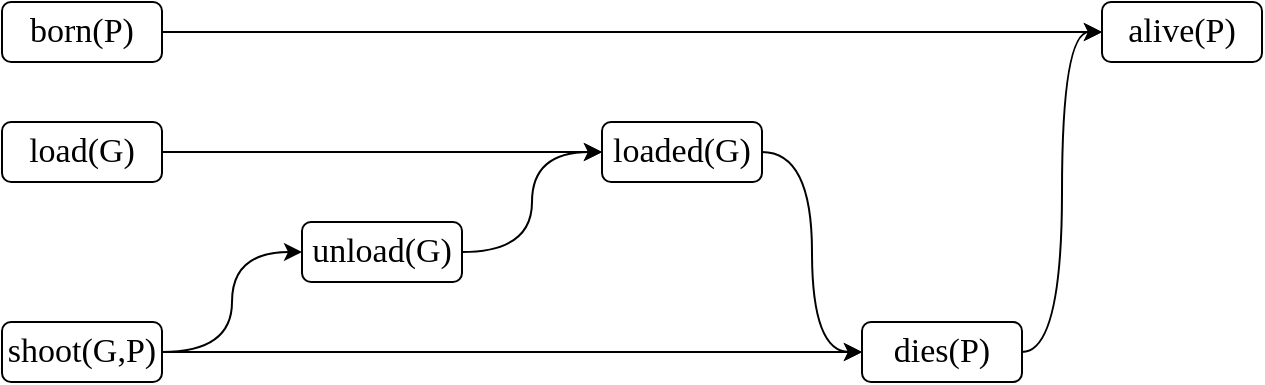 <mxfile version="14.6.13" type="device"><diagram id="JaZhrCnkZ7uPk0mzBRTK" name="Page-1"><mxGraphModel dx="1368" dy="816" grid="1" gridSize="10" guides="1" tooltips="1" connect="1" arrows="1" fold="1" page="1" pageScale="1" pageWidth="827" pageHeight="1169" math="0" shadow="0"><root><mxCell id="0"/><mxCell id="1" parent="0"/><mxCell id="G9XzUYTkInvydK_u6pr_-11" style="edgeStyle=orthogonalEdgeStyle;curved=1;rounded=0;orthogonalLoop=1;jettySize=auto;html=1;exitX=1;exitY=0.5;exitDx=0;exitDy=0;entryX=0;entryY=0.5;entryDx=0;entryDy=0;" edge="1" parent="1" source="G9XzUYTkInvydK_u6pr_-1" target="G9XzUYTkInvydK_u6pr_-2"><mxGeometry relative="1" as="geometry"/></mxCell><mxCell id="G9XzUYTkInvydK_u6pr_-1" value="&lt;font face=&quot;Times New Roman&quot; style=&quot;font-size: 17px&quot;&gt;load(G)&lt;/font&gt;" style="rounded=1;whiteSpace=wrap;html=1;" vertex="1" parent="1"><mxGeometry x="70" y="460" width="80" height="30" as="geometry"/></mxCell><mxCell id="G9XzUYTkInvydK_u6pr_-10" style="edgeStyle=orthogonalEdgeStyle;curved=1;rounded=0;orthogonalLoop=1;jettySize=auto;html=1;exitX=1;exitY=0.5;exitDx=0;exitDy=0;entryX=0;entryY=0.5;entryDx=0;entryDy=0;" edge="1" parent="1" source="G9XzUYTkInvydK_u6pr_-2" target="G9XzUYTkInvydK_u6pr_-6"><mxGeometry relative="1" as="geometry"/></mxCell><mxCell id="G9XzUYTkInvydK_u6pr_-2" value="&lt;font face=&quot;Times New Roman&quot; style=&quot;font-size: 17px&quot;&gt;loaded(G)&lt;/font&gt;" style="rounded=1;whiteSpace=wrap;html=1;" vertex="1" parent="1"><mxGeometry x="370" y="460" width="80" height="30" as="geometry"/></mxCell><mxCell id="G9XzUYTkInvydK_u6pr_-12" style="edgeStyle=orthogonalEdgeStyle;curved=1;rounded=0;orthogonalLoop=1;jettySize=auto;html=1;exitX=1;exitY=0.5;exitDx=0;exitDy=0;entryX=0;entryY=0.5;entryDx=0;entryDy=0;" edge="1" parent="1" source="G9XzUYTkInvydK_u6pr_-3" target="G9XzUYTkInvydK_u6pr_-2"><mxGeometry relative="1" as="geometry"/></mxCell><mxCell id="G9XzUYTkInvydK_u6pr_-3" value="&lt;font face=&quot;Times New Roman&quot; style=&quot;font-size: 17px&quot;&gt;unload(G)&lt;/font&gt;" style="rounded=1;whiteSpace=wrap;html=1;" vertex="1" parent="1"><mxGeometry x="220" y="510" width="80" height="30" as="geometry"/></mxCell><mxCell id="G9XzUYTkInvydK_u6pr_-4" value="&lt;font face=&quot;Times New Roman&quot; style=&quot;font-size: 17px&quot;&gt;alive(P)&lt;/font&gt;" style="rounded=1;whiteSpace=wrap;html=1;" vertex="1" parent="1"><mxGeometry x="620" y="400" width="80" height="30" as="geometry"/></mxCell><mxCell id="G9XzUYTkInvydK_u6pr_-14" style="edgeStyle=orthogonalEdgeStyle;curved=1;rounded=0;orthogonalLoop=1;jettySize=auto;html=1;exitX=1;exitY=0.5;exitDx=0;exitDy=0;entryX=0;entryY=0.5;entryDx=0;entryDy=0;" edge="1" parent="1" source="G9XzUYTkInvydK_u6pr_-5" target="G9XzUYTkInvydK_u6pr_-4"><mxGeometry relative="1" as="geometry"/></mxCell><mxCell id="G9XzUYTkInvydK_u6pr_-5" value="&lt;font face=&quot;Times New Roman&quot; style=&quot;font-size: 17px&quot;&gt;born(P)&lt;/font&gt;" style="rounded=1;whiteSpace=wrap;html=1;" vertex="1" parent="1"><mxGeometry x="70" y="400" width="80" height="30" as="geometry"/></mxCell><mxCell id="G9XzUYTkInvydK_u6pr_-13" style="edgeStyle=orthogonalEdgeStyle;curved=1;rounded=0;orthogonalLoop=1;jettySize=auto;html=1;exitX=1;exitY=0.5;exitDx=0;exitDy=0;entryX=0;entryY=0.5;entryDx=0;entryDy=0;" edge="1" parent="1" source="G9XzUYTkInvydK_u6pr_-6" target="G9XzUYTkInvydK_u6pr_-4"><mxGeometry relative="1" as="geometry"/></mxCell><mxCell id="G9XzUYTkInvydK_u6pr_-6" value="&lt;font face=&quot;Times New Roman&quot; style=&quot;font-size: 17px&quot;&gt;dies(P)&lt;/font&gt;" style="rounded=1;whiteSpace=wrap;html=1;" vertex="1" parent="1"><mxGeometry x="500" y="560" width="80" height="30" as="geometry"/></mxCell><mxCell id="G9XzUYTkInvydK_u6pr_-8" style="edgeStyle=orthogonalEdgeStyle;rounded=0;orthogonalLoop=1;jettySize=auto;html=1;exitX=1;exitY=0.5;exitDx=0;exitDy=0;entryX=0;entryY=0.5;entryDx=0;entryDy=0;curved=1;" edge="1" parent="1" source="G9XzUYTkInvydK_u6pr_-7" target="G9XzUYTkInvydK_u6pr_-3"><mxGeometry relative="1" as="geometry"/></mxCell><mxCell id="G9XzUYTkInvydK_u6pr_-9" style="edgeStyle=orthogonalEdgeStyle;curved=1;rounded=0;orthogonalLoop=1;jettySize=auto;html=1;exitX=1;exitY=0.5;exitDx=0;exitDy=0;entryX=0;entryY=0.5;entryDx=0;entryDy=0;" edge="1" parent="1" source="G9XzUYTkInvydK_u6pr_-7" target="G9XzUYTkInvydK_u6pr_-6"><mxGeometry relative="1" as="geometry"/></mxCell><mxCell id="G9XzUYTkInvydK_u6pr_-7" value="&lt;font face=&quot;Times New Roman&quot; style=&quot;font-size: 17px&quot;&gt;shoot(G,P)&lt;/font&gt;" style="rounded=1;whiteSpace=wrap;html=1;" vertex="1" parent="1"><mxGeometry x="70" y="560" width="80" height="30" as="geometry"/></mxCell></root></mxGraphModel></diagram></mxfile>